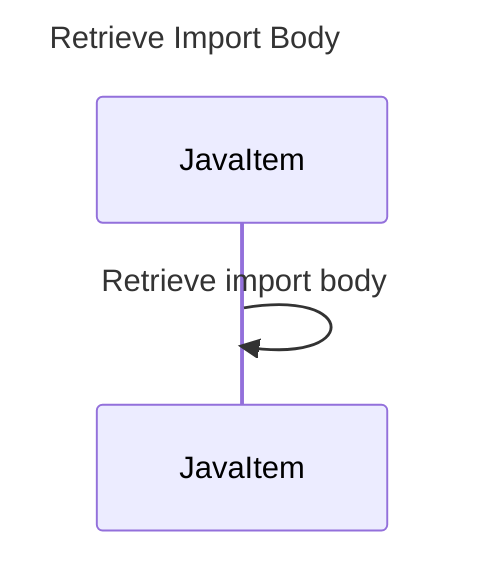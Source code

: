 ---
title: Retrieve Import Body
---

sequenceDiagram
    participant JavaItem

    JavaItem->>JavaItem: Retrieve import body